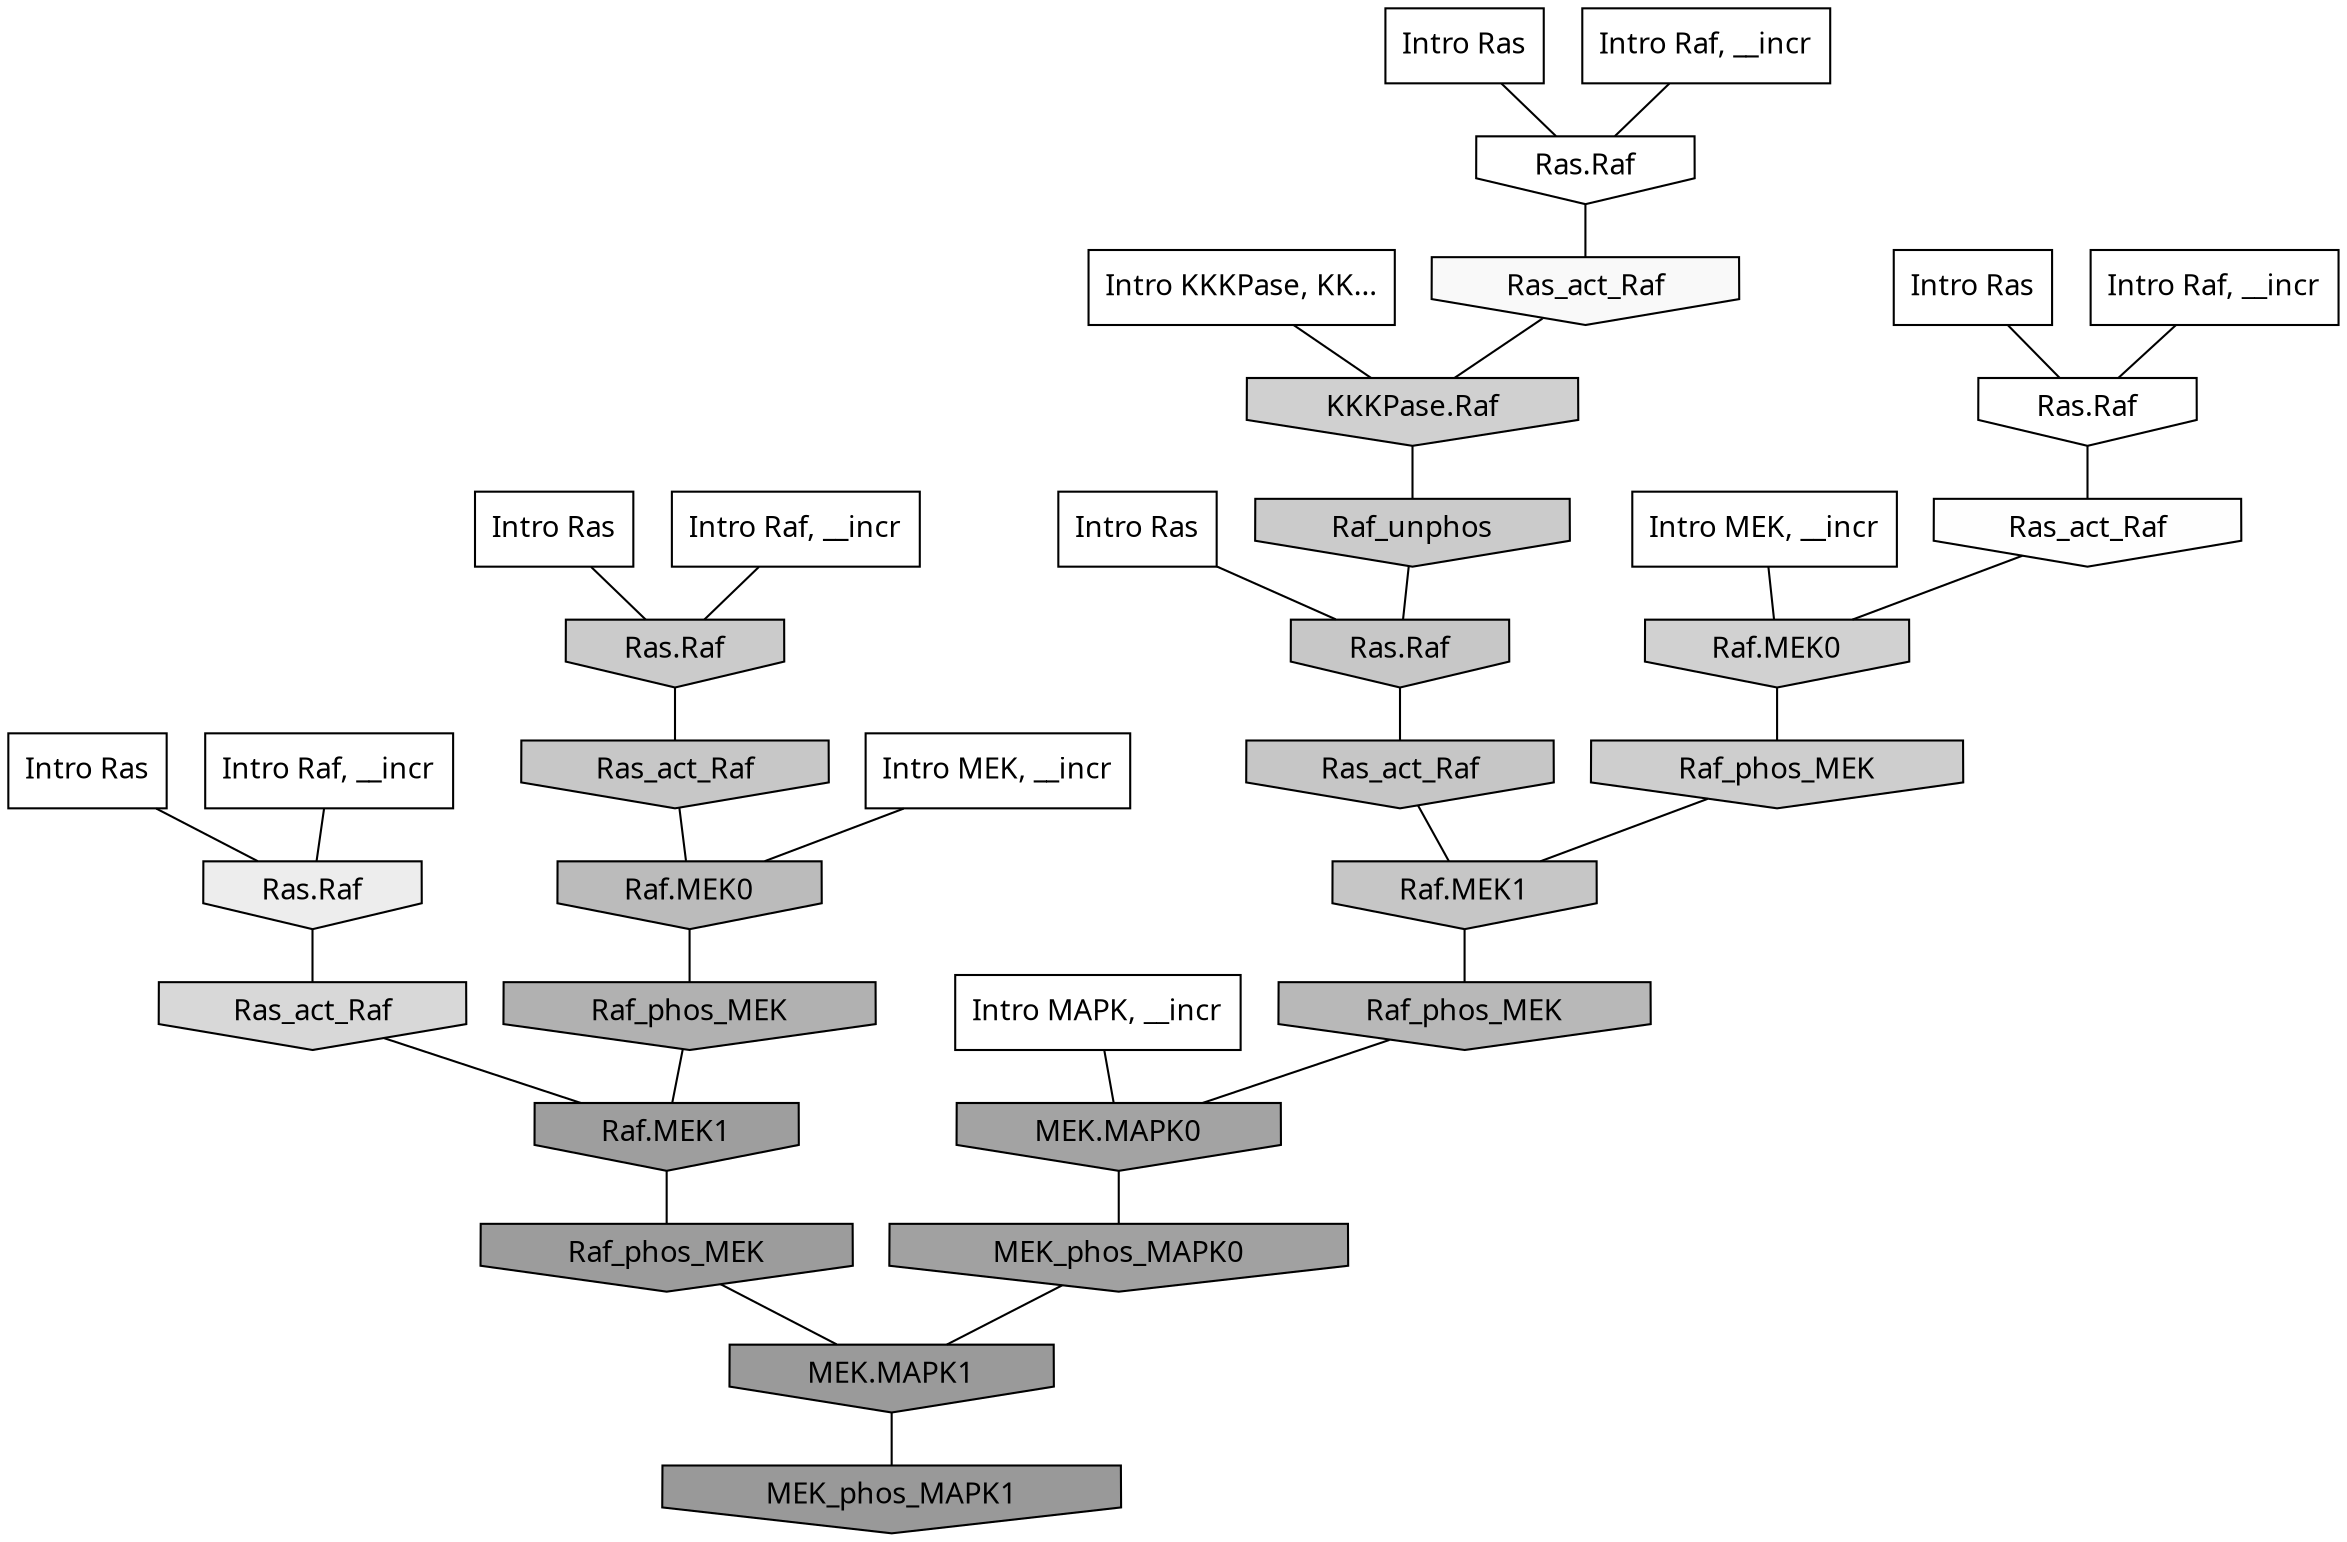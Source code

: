 digraph G{
  rankdir="TB";
  ranksep=0.30;
  node [fontname="CMU Serif"];
  edge [fontname="CMU Serif"];
  
  35 [label="Intro Ras", shape=rectangle, style=filled, fillcolor="0.000 0.000 1.000"]
  
  41 [label="Intro Ras", shape=rectangle, style=filled, fillcolor="0.000 0.000 1.000"]
  
  49 [label="Intro Ras", shape=rectangle, style=filled, fillcolor="0.000 0.000 1.000"]
  
  83 [label="Intro Ras", shape=rectangle, style=filled, fillcolor="0.000 0.000 1.000"]
  
  87 [label="Intro Ras", shape=rectangle, style=filled, fillcolor="0.000 0.000 1.000"]
  
  138 [label="Intro Raf, __incr", shape=rectangle, style=filled, fillcolor="0.000 0.000 1.000"]
  
  150 [label="Intro Raf, __incr", shape=rectangle, style=filled, fillcolor="0.000 0.000 1.000"]
  
  824 [label="Intro Raf, __incr", shape=rectangle, style=filled, fillcolor="0.000 0.000 1.000"]
  
  938 [label="Intro Raf, __incr", shape=rectangle, style=filled, fillcolor="0.000 0.000 1.000"]
  
  1270 [label="Intro MEK, __incr", shape=rectangle, style=filled, fillcolor="0.000 0.000 1.000"]
  
  1688 [label="Intro MEK, __incr", shape=rectangle, style=filled, fillcolor="0.000 0.000 1.000"]
  
  2554 [label="Intro MAPK, __incr", shape=rectangle, style=filled, fillcolor="0.000 0.000 1.000"]
  
  3183 [label="Intro KKKPase, KK...", shape=rectangle, style=filled, fillcolor="0.000 0.000 1.000"]
  
  3267 [label="Ras.Raf", shape=invhouse, style=filled, fillcolor="0.000 0.000 1.000"]
  
  3301 [label="Ras.Raf", shape=invhouse, style=filled, fillcolor="0.000 0.000 1.000"]
  
  3336 [label="Ras_act_Raf", shape=invhouse, style=filled, fillcolor="0.000 0.000 0.996"]
  
  3472 [label="Ras_act_Raf", shape=invhouse, style=filled, fillcolor="0.000 0.000 0.975"]
  
  3958 [label="Ras.Raf", shape=invhouse, style=filled, fillcolor="0.000 0.000 0.928"]
  
  5210 [label="Ras_act_Raf", shape=invhouse, style=filled, fillcolor="0.000 0.000 0.847"]
  
  5742 [label="Raf.MEK0", shape=invhouse, style=filled, fillcolor="0.000 0.000 0.817"]
  
  5812 [label="KKKPase.Raf", shape=invhouse, style=filled, fillcolor="0.000 0.000 0.814"]
  
  5965 [label="Raf_phos_MEK", shape=invhouse, style=filled, fillcolor="0.000 0.000 0.807"]
  
  6199 [label="Raf_unphos", shape=invhouse, style=filled, fillcolor="0.000 0.000 0.794"]
  
  6231 [label="Ras.Raf", shape=invhouse, style=filled, fillcolor="0.000 0.000 0.793"]
  
  6528 [label="Ras_act_Raf", shape=invhouse, style=filled, fillcolor="0.000 0.000 0.780"]
  
  6567 [label="Ras.Raf", shape=invhouse, style=filled, fillcolor="0.000 0.000 0.779"]
  
  6675 [label="Ras_act_Raf", shape=invhouse, style=filled, fillcolor="0.000 0.000 0.775"]
  
  6678 [label="Raf.MEK1", shape=invhouse, style=filled, fillcolor="0.000 0.000 0.775"]
  
  7990 [label="Raf.MEK0", shape=invhouse, style=filled, fillcolor="0.000 0.000 0.731"]
  
  8329 [label="Raf_phos_MEK", shape=invhouse, style=filled, fillcolor="0.000 0.000 0.722"]
  
  9365 [label="Raf_phos_MEK", shape=invhouse, style=filled, fillcolor="0.000 0.000 0.692"]
  
  12098 [label="MEK.MAPK0", shape=invhouse, style=filled, fillcolor="0.000 0.000 0.638"]
  
  12562 [label="MEK_phos_MAPK0", shape=invhouse, style=filled, fillcolor="0.000 0.000 0.630"]
  
  13137 [label="Raf.MEK1", shape=invhouse, style=filled, fillcolor="0.000 0.000 0.621"]
  
  13815 [label="Raf_phos_MEK", shape=invhouse, style=filled, fillcolor="0.000 0.000 0.611"]
  
  14401 [label="MEK.MAPK1", shape=invhouse, style=filled, fillcolor="0.000 0.000 0.603"]
  
  14643 [label="MEK_phos_MAPK1", shape=invhouse, style=filled, fillcolor="0.000 0.000 0.600"]
  
  
  14401 -> 14643 [dir=none, color="0.000 0.000 0.000"] 
  13815 -> 14401 [dir=none, color="0.000 0.000 0.000"] 
  13137 -> 13815 [dir=none, color="0.000 0.000 0.000"] 
  12562 -> 14401 [dir=none, color="0.000 0.000 0.000"] 
  12098 -> 12562 [dir=none, color="0.000 0.000 0.000"] 
  9365 -> 13137 [dir=none, color="0.000 0.000 0.000"] 
  8329 -> 12098 [dir=none, color="0.000 0.000 0.000"] 
  7990 -> 9365 [dir=none, color="0.000 0.000 0.000"] 
  6678 -> 8329 [dir=none, color="0.000 0.000 0.000"] 
  6675 -> 6678 [dir=none, color="0.000 0.000 0.000"] 
  6567 -> 6675 [dir=none, color="0.000 0.000 0.000"] 
  6528 -> 7990 [dir=none, color="0.000 0.000 0.000"] 
  6231 -> 6528 [dir=none, color="0.000 0.000 0.000"] 
  6199 -> 6567 [dir=none, color="0.000 0.000 0.000"] 
  5965 -> 6678 [dir=none, color="0.000 0.000 0.000"] 
  5812 -> 6199 [dir=none, color="0.000 0.000 0.000"] 
  5742 -> 5965 [dir=none, color="0.000 0.000 0.000"] 
  5210 -> 13137 [dir=none, color="0.000 0.000 0.000"] 
  3958 -> 5210 [dir=none, color="0.000 0.000 0.000"] 
  3472 -> 5812 [dir=none, color="0.000 0.000 0.000"] 
  3336 -> 5742 [dir=none, color="0.000 0.000 0.000"] 
  3301 -> 3336 [dir=none, color="0.000 0.000 0.000"] 
  3267 -> 3472 [dir=none, color="0.000 0.000 0.000"] 
  3183 -> 5812 [dir=none, color="0.000 0.000 0.000"] 
  2554 -> 12098 [dir=none, color="0.000 0.000 0.000"] 
  1688 -> 7990 [dir=none, color="0.000 0.000 0.000"] 
  1270 -> 5742 [dir=none, color="0.000 0.000 0.000"] 
  938 -> 3267 [dir=none, color="0.000 0.000 0.000"] 
  824 -> 3301 [dir=none, color="0.000 0.000 0.000"] 
  150 -> 3958 [dir=none, color="0.000 0.000 0.000"] 
  138 -> 6231 [dir=none, color="0.000 0.000 0.000"] 
  87 -> 6231 [dir=none, color="0.000 0.000 0.000"] 
  83 -> 3958 [dir=none, color="0.000 0.000 0.000"] 
  49 -> 3267 [dir=none, color="0.000 0.000 0.000"] 
  41 -> 3301 [dir=none, color="0.000 0.000 0.000"] 
  35 -> 6567 [dir=none, color="0.000 0.000 0.000"] 
  
  }
